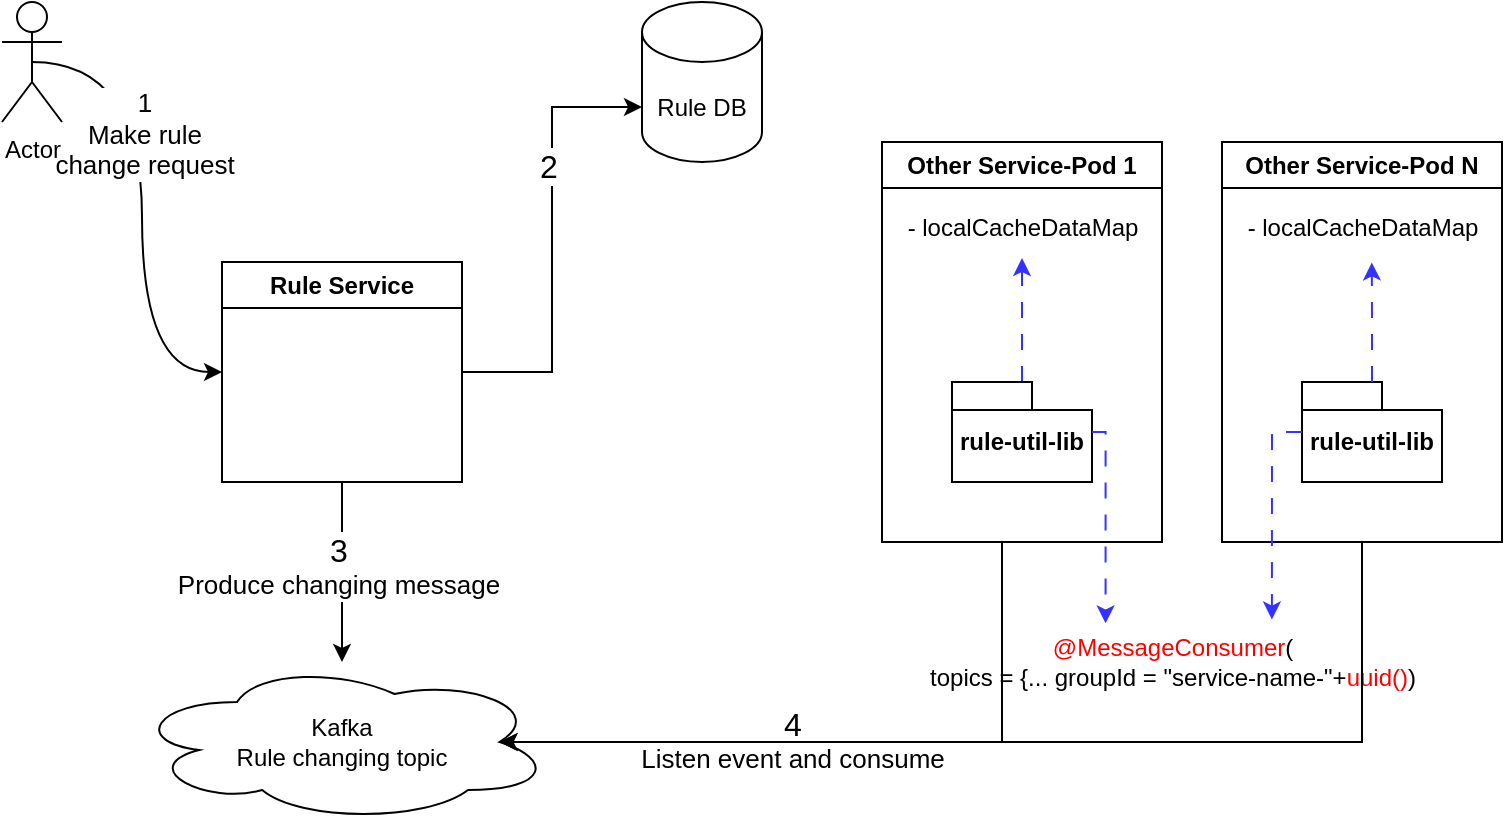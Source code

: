 <mxfile version="24.4.0" type="github">
  <diagram name="Page-1" id="jZYVhN4eGBarBtZK3CFB">
    <mxGraphModel dx="1195" dy="393" grid="1" gridSize="10" guides="1" tooltips="1" connect="1" arrows="1" fold="1" page="1" pageScale="1" pageWidth="850" pageHeight="1100" math="0" shadow="0">
      <root>
        <mxCell id="0" />
        <mxCell id="1" parent="0" />
        <mxCell id="0uiwlLxnWgc8HShe7Uq4-20" style="edgeStyle=orthogonalEdgeStyle;rounded=0;orthogonalLoop=1;jettySize=auto;html=1;exitX=0.5;exitY=0.5;exitDx=0;exitDy=0;exitPerimeter=0;entryX=0;entryY=0.5;entryDx=0;entryDy=0;curved=1;" edge="1" parent="1" source="0uiwlLxnWgc8HShe7Uq4-1" target="0uiwlLxnWgc8HShe7Uq4-18">
          <mxGeometry relative="1" as="geometry" />
        </mxCell>
        <mxCell id="0uiwlLxnWgc8HShe7Uq4-22" value="&lt;font style=&quot;font-size: 13px;&quot;&gt;1&lt;br&gt;Make rule&lt;br&gt;change request&lt;/font&gt;" style="edgeLabel;html=1;align=center;verticalAlign=middle;resizable=0;points=[];" vertex="1" connectable="0" parent="0uiwlLxnWgc8HShe7Uq4-20">
          <mxGeometry x="-0.275" y="1" relative="1" as="geometry">
            <mxPoint as="offset" />
          </mxGeometry>
        </mxCell>
        <mxCell id="0uiwlLxnWgc8HShe7Uq4-1" value="Actor" style="shape=umlActor;verticalLabelPosition=bottom;verticalAlign=top;html=1;outlineConnect=0;" vertex="1" parent="1">
          <mxGeometry x="60" y="10" width="30" height="60" as="geometry" />
        </mxCell>
        <mxCell id="0uiwlLxnWgc8HShe7Uq4-28" style="edgeStyle=orthogonalEdgeStyle;rounded=0;orthogonalLoop=1;jettySize=auto;html=1;exitX=0.5;exitY=1;exitDx=0;exitDy=0;" edge="1" parent="1" source="0uiwlLxnWgc8HShe7Uq4-18" target="0uiwlLxnWgc8HShe7Uq4-27">
          <mxGeometry relative="1" as="geometry" />
        </mxCell>
        <mxCell id="0uiwlLxnWgc8HShe7Uq4-40" value="&lt;font style=&quot;font-size: 16px;&quot;&gt;3&lt;/font&gt;&lt;br&gt;&lt;font style=&quot;font-size: 13px;&quot;&gt;Produce changing message&lt;/font&gt;" style="edgeLabel;html=1;align=center;verticalAlign=middle;resizable=0;points=[];" vertex="1" connectable="0" parent="0uiwlLxnWgc8HShe7Uq4-28">
          <mxGeometry x="-0.065" y="-2" relative="1" as="geometry">
            <mxPoint as="offset" />
          </mxGeometry>
        </mxCell>
        <mxCell id="0uiwlLxnWgc8HShe7Uq4-18" value="Rule Service" style="swimlane;whiteSpace=wrap;html=1;" vertex="1" parent="1">
          <mxGeometry x="170" y="140" width="120" height="110" as="geometry" />
        </mxCell>
        <mxCell id="0uiwlLxnWgc8HShe7Uq4-19" value="Rule DB" style="shape=cylinder3;whiteSpace=wrap;html=1;boundedLbl=1;backgroundOutline=1;size=15;" vertex="1" parent="1">
          <mxGeometry x="380" y="10" width="60" height="80" as="geometry" />
        </mxCell>
        <mxCell id="0uiwlLxnWgc8HShe7Uq4-21" style="edgeStyle=orthogonalEdgeStyle;rounded=0;orthogonalLoop=1;jettySize=auto;html=1;entryX=0;entryY=0;entryDx=0;entryDy=52.5;entryPerimeter=0;exitX=1;exitY=0.5;exitDx=0;exitDy=0;" edge="1" parent="1" source="0uiwlLxnWgc8HShe7Uq4-18" target="0uiwlLxnWgc8HShe7Uq4-19">
          <mxGeometry relative="1" as="geometry">
            <mxPoint x="410" y="148" as="sourcePoint" />
          </mxGeometry>
        </mxCell>
        <mxCell id="0uiwlLxnWgc8HShe7Uq4-23" value="&lt;font style=&quot;font-size: 16px;&quot;&gt;2&lt;/font&gt;" style="edgeLabel;html=1;align=center;verticalAlign=middle;resizable=0;points=[];" vertex="1" connectable="0" parent="0uiwlLxnWgc8HShe7Uq4-21">
          <mxGeometry x="0.334" y="2" relative="1" as="geometry">
            <mxPoint as="offset" />
          </mxGeometry>
        </mxCell>
        <mxCell id="0uiwlLxnWgc8HShe7Uq4-27" value="Kafka&lt;br&gt;Rule changing topic" style="ellipse;shape=cloud;whiteSpace=wrap;html=1;" vertex="1" parent="1">
          <mxGeometry x="125" y="340" width="210" height="80" as="geometry" />
        </mxCell>
        <mxCell id="0uiwlLxnWgc8HShe7Uq4-34" value="Other Service-Pod 1" style="swimlane;whiteSpace=wrap;html=1;startSize=23;" vertex="1" parent="1">
          <mxGeometry x="500" y="80" width="140" height="200" as="geometry" />
        </mxCell>
        <mxCell id="0uiwlLxnWgc8HShe7Uq4-46" value="- localCacheDataMap" style="text;html=1;align=center;verticalAlign=middle;resizable=0;points=[];autosize=1;strokeColor=none;fillColor=none;" vertex="1" parent="0uiwlLxnWgc8HShe7Uq4-34">
          <mxGeometry y="28" width="140" height="30" as="geometry" />
        </mxCell>
        <mxCell id="0uiwlLxnWgc8HShe7Uq4-55" value="" style="edgeStyle=orthogonalEdgeStyle;rounded=0;orthogonalLoop=1;jettySize=auto;html=1;dashed=1;dashPattern=8 8;strokeColor=#3333FF;" edge="1" parent="0uiwlLxnWgc8HShe7Uq4-34" source="0uiwlLxnWgc8HShe7Uq4-48" target="0uiwlLxnWgc8HShe7Uq4-46">
          <mxGeometry relative="1" as="geometry" />
        </mxCell>
        <mxCell id="0uiwlLxnWgc8HShe7Uq4-48" value="rule-util-lib" style="shape=folder;fontStyle=1;spacingTop=10;tabWidth=40;tabHeight=14;tabPosition=left;html=1;whiteSpace=wrap;" vertex="1" parent="0uiwlLxnWgc8HShe7Uq4-34">
          <mxGeometry x="35" y="120" width="70" height="50" as="geometry" />
        </mxCell>
        <mxCell id="0uiwlLxnWgc8HShe7Uq4-41" style="edgeStyle=orthogonalEdgeStyle;rounded=0;orthogonalLoop=1;jettySize=auto;html=1;entryX=0.875;entryY=0.5;entryDx=0;entryDy=0;entryPerimeter=0;" edge="1" parent="1" source="0uiwlLxnWgc8HShe7Uq4-34" target="0uiwlLxnWgc8HShe7Uq4-27">
          <mxGeometry relative="1" as="geometry">
            <Array as="points">
              <mxPoint x="560" y="380" />
            </Array>
          </mxGeometry>
        </mxCell>
        <mxCell id="0uiwlLxnWgc8HShe7Uq4-42" value="&lt;font style=&quot;&quot;&gt;&lt;span style=&quot;font-size: 16px;&quot;&gt;4&lt;/span&gt;&lt;br&gt;&lt;font style=&quot;font-size: 13px;&quot;&gt;Listen event and consume&lt;/font&gt;&lt;/font&gt;" style="edgeLabel;html=1;align=center;verticalAlign=middle;resizable=0;points=[];" vertex="1" connectable="0" parent="0uiwlLxnWgc8HShe7Uq4-41">
          <mxGeometry x="0.167" y="-1" relative="1" as="geometry">
            <mxPoint as="offset" />
          </mxGeometry>
        </mxCell>
        <mxCell id="0uiwlLxnWgc8HShe7Uq4-43" value="&lt;font color=&quot;#ff0000&quot;&gt;@MessageConsumer&lt;/font&gt;(&lt;br&gt;topics = {... groupId = &quot;service-name-&quot;+&lt;font color=&quot;#ff0000&quot;&gt;uuid()&lt;/font&gt;)" style="text;html=1;align=center;verticalAlign=middle;resizable=0;points=[];autosize=1;strokeColor=none;fillColor=none;" vertex="1" parent="1">
          <mxGeometry x="510" y="320" width="270" height="40" as="geometry" />
        </mxCell>
        <mxCell id="0uiwlLxnWgc8HShe7Uq4-44" value="Other Service-Pod N" style="swimlane;whiteSpace=wrap;html=1;startSize=23;" vertex="1" parent="1">
          <mxGeometry x="670" y="80" width="140" height="200" as="geometry" />
        </mxCell>
        <mxCell id="0uiwlLxnWgc8HShe7Uq4-47" value="- localCacheDataMap" style="text;html=1;align=center;verticalAlign=middle;resizable=0;points=[];autosize=1;strokeColor=none;fillColor=none;" vertex="1" parent="0uiwlLxnWgc8HShe7Uq4-44">
          <mxGeometry y="28" width="140" height="30" as="geometry" />
        </mxCell>
        <mxCell id="0uiwlLxnWgc8HShe7Uq4-56" value="rule-util-lib" style="shape=folder;fontStyle=1;spacingTop=10;tabWidth=40;tabHeight=14;tabPosition=left;html=1;whiteSpace=wrap;" vertex="1" parent="0uiwlLxnWgc8HShe7Uq4-44">
          <mxGeometry x="40" y="120" width="70" height="50" as="geometry" />
        </mxCell>
        <mxCell id="0uiwlLxnWgc8HShe7Uq4-58" style="edgeStyle=orthogonalEdgeStyle;rounded=0;orthogonalLoop=1;jettySize=auto;html=1;entryX=0.535;entryY=1.073;entryDx=0;entryDy=0;entryPerimeter=0;dashed=1;dashPattern=8 8;strokeColor=#3333FF;" edge="1" parent="0uiwlLxnWgc8HShe7Uq4-44" source="0uiwlLxnWgc8HShe7Uq4-56" target="0uiwlLxnWgc8HShe7Uq4-47">
          <mxGeometry relative="1" as="geometry" />
        </mxCell>
        <mxCell id="0uiwlLxnWgc8HShe7Uq4-45" style="edgeStyle=orthogonalEdgeStyle;rounded=0;orthogonalLoop=1;jettySize=auto;html=1;entryX=0.875;entryY=0.5;entryDx=0;entryDy=0;entryPerimeter=0;" edge="1" parent="1" source="0uiwlLxnWgc8HShe7Uq4-44" target="0uiwlLxnWgc8HShe7Uq4-27">
          <mxGeometry relative="1" as="geometry">
            <Array as="points">
              <mxPoint x="740" y="380" />
            </Array>
          </mxGeometry>
        </mxCell>
        <mxCell id="0uiwlLxnWgc8HShe7Uq4-54" style="edgeStyle=orthogonalEdgeStyle;rounded=0;orthogonalLoop=1;jettySize=auto;html=1;entryX=0.377;entryY=0.017;entryDx=0;entryDy=0;entryPerimeter=0;dashed=1;dashPattern=8 8;strokeColor=#3333FF;" edge="1" parent="1" source="0uiwlLxnWgc8HShe7Uq4-48" target="0uiwlLxnWgc8HShe7Uq4-43">
          <mxGeometry relative="1" as="geometry">
            <Array as="points">
              <mxPoint x="612" y="225" />
            </Array>
          </mxGeometry>
        </mxCell>
        <mxCell id="0uiwlLxnWgc8HShe7Uq4-57" style="edgeStyle=orthogonalEdgeStyle;rounded=0;orthogonalLoop=1;jettySize=auto;html=1;entryX=0.685;entryY=-0.031;entryDx=0;entryDy=0;entryPerimeter=0;dashed=1;dashPattern=8 8;strokeColor=#3333FF;" edge="1" parent="1" source="0uiwlLxnWgc8HShe7Uq4-56" target="0uiwlLxnWgc8HShe7Uq4-43">
          <mxGeometry relative="1" as="geometry">
            <Array as="points">
              <mxPoint x="695" y="225" />
            </Array>
          </mxGeometry>
        </mxCell>
      </root>
    </mxGraphModel>
  </diagram>
</mxfile>
